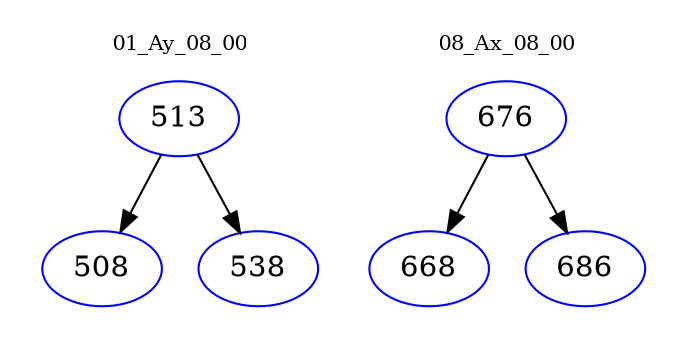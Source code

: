 digraph{
subgraph cluster_0 {
color = white
label = "01_Ay_08_00";
fontsize=10;
T0_513 [label="513", color="blue"]
T0_513 -> T0_508 [color="black"]
T0_508 [label="508", color="blue"]
T0_513 -> T0_538 [color="black"]
T0_538 [label="538", color="blue"]
}
subgraph cluster_1 {
color = white
label = "08_Ax_08_00";
fontsize=10;
T1_676 [label="676", color="blue"]
T1_676 -> T1_668 [color="black"]
T1_668 [label="668", color="blue"]
T1_676 -> T1_686 [color="black"]
T1_686 [label="686", color="blue"]
}
}
